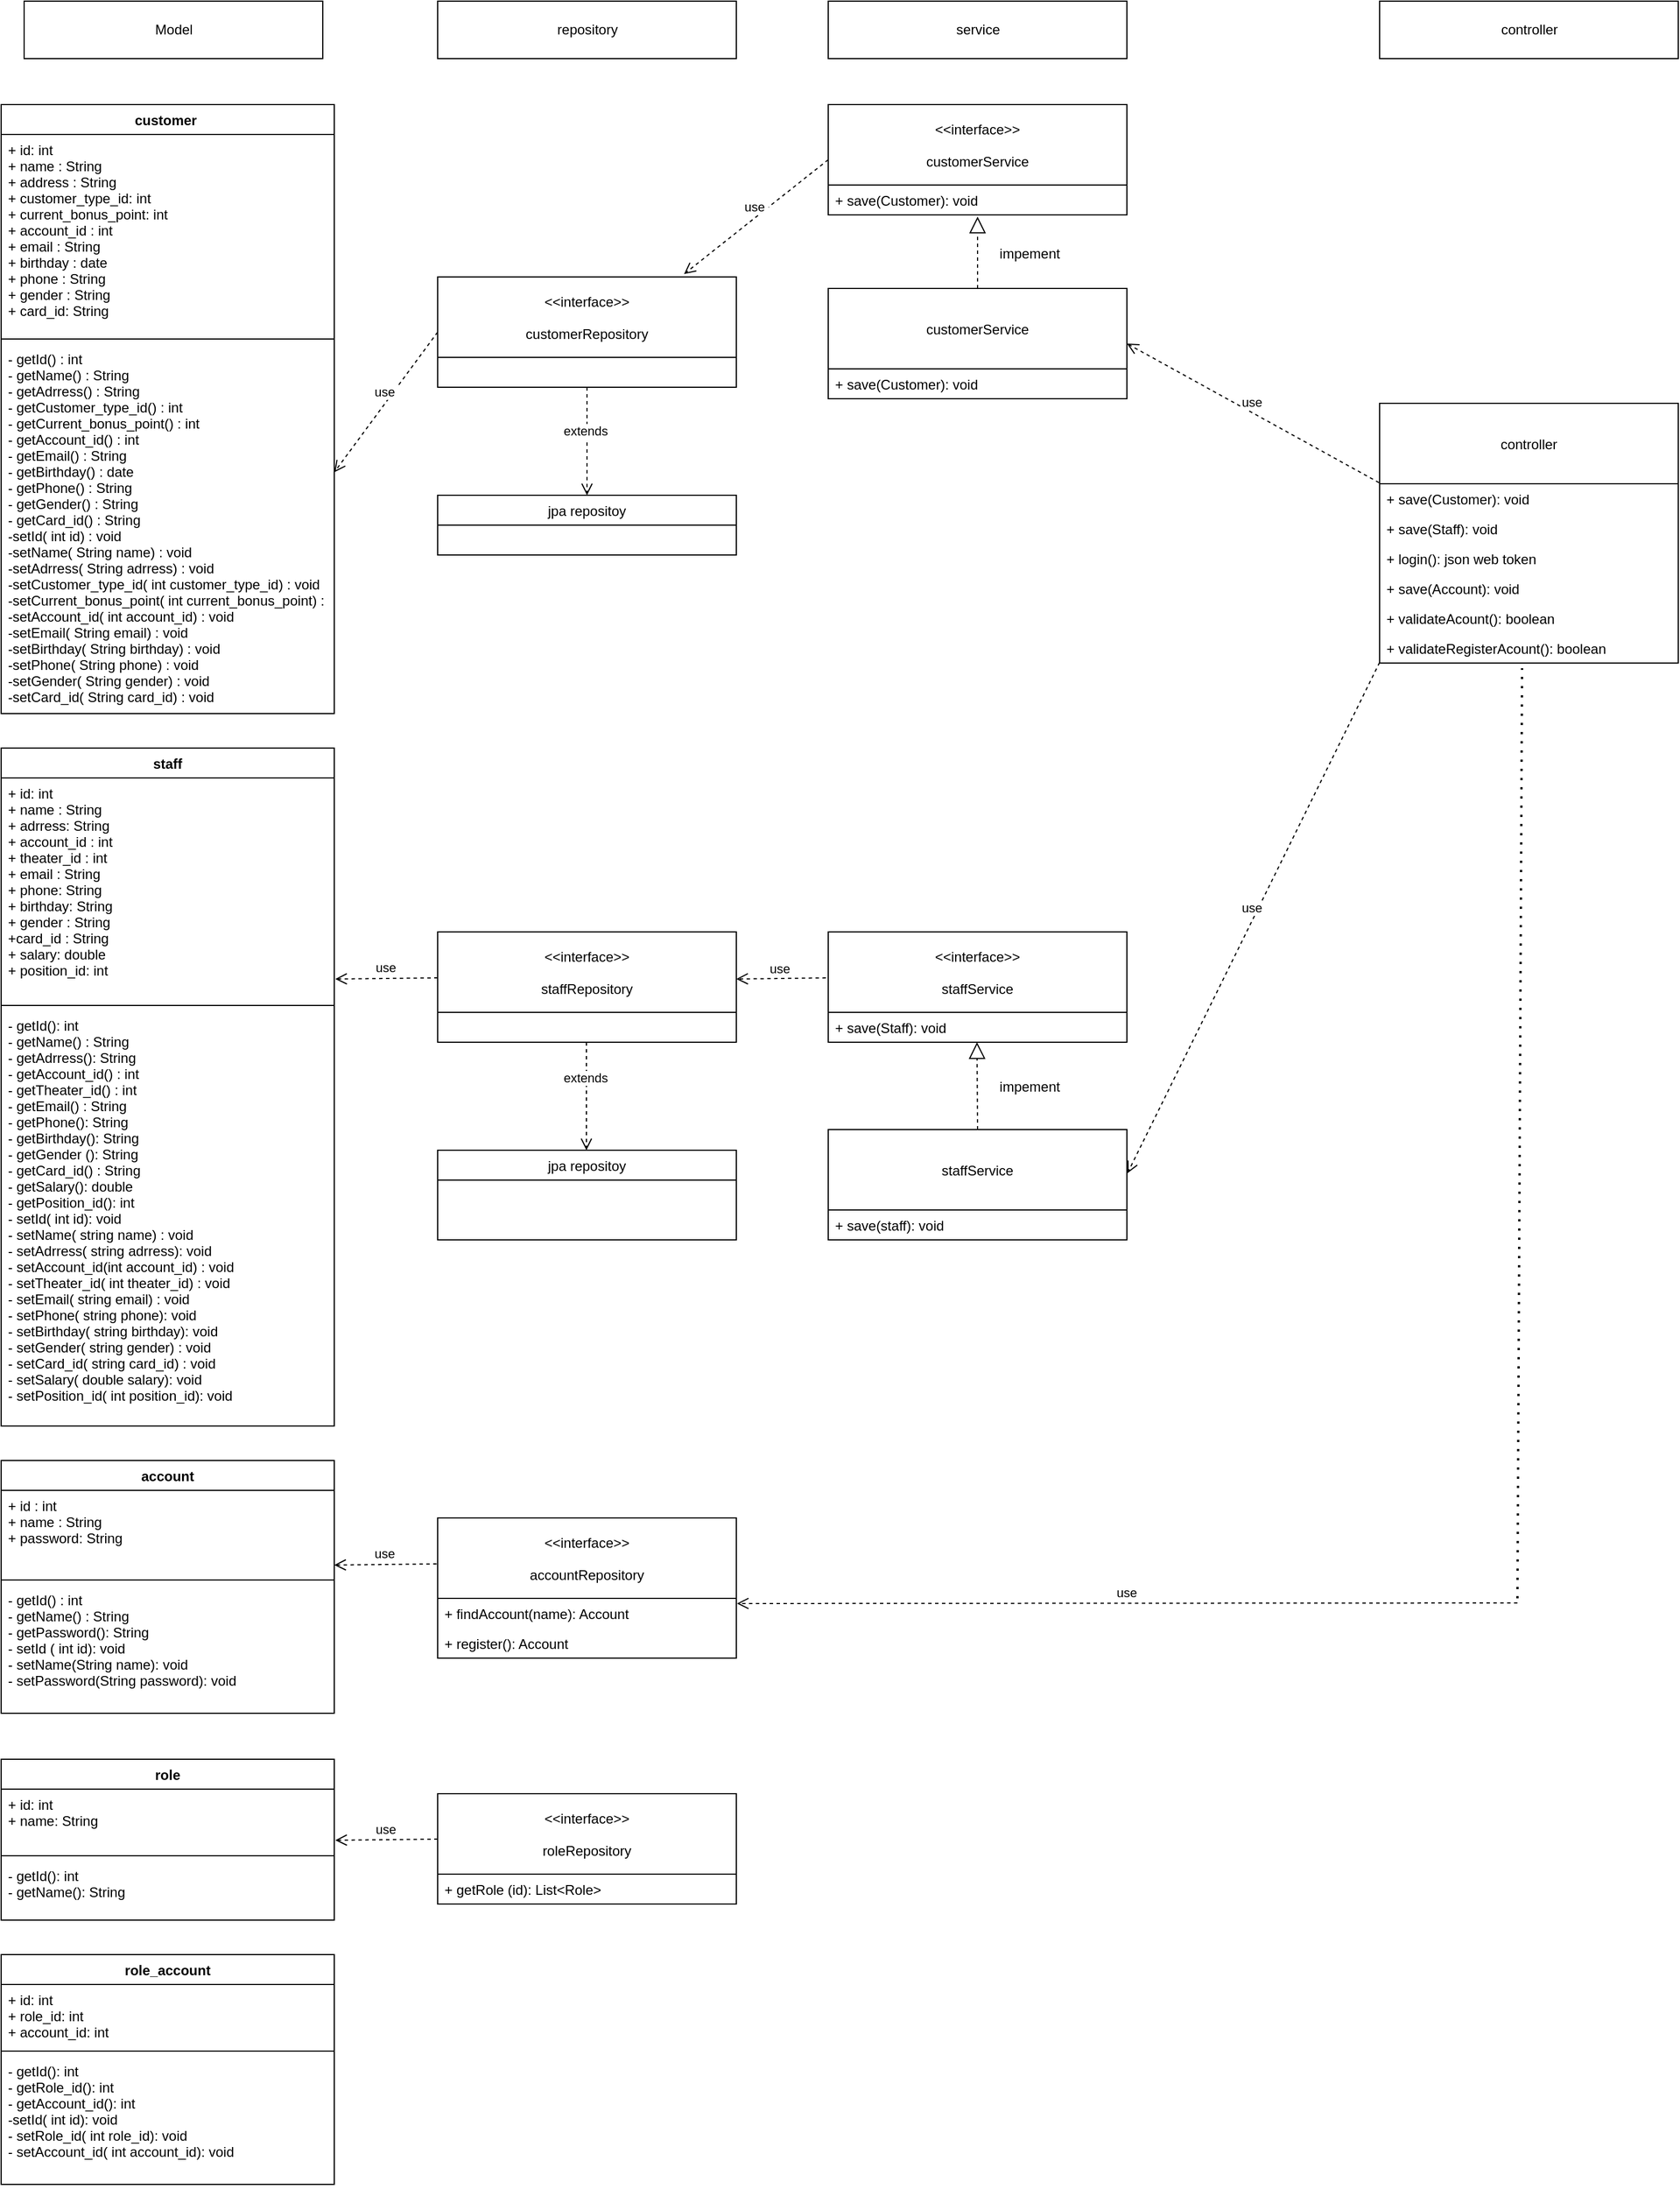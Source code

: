 <mxfile version="13.8.0" type="google"><diagram id="QfFkPxol_lN9uhn7k4nm" name="Page-1"><mxGraphModel dx="1242" dy="722" grid="1" gridSize="10" guides="1" tooltips="1" connect="1" arrows="1" fold="1" page="1" pageScale="1" pageWidth="120000" pageHeight="190000" math="0" shadow="0"><root><mxCell id="0"/><mxCell id="1" parent="0"/><mxCell id="MJo86LF2boDOshzVcEPq-5" value="customer " style="swimlane;fontStyle=1;align=center;verticalAlign=top;childLayout=stackLayout;horizontal=1;startSize=26;horizontalStack=0;resizeParent=1;resizeParentMax=0;resizeLast=0;collapsible=1;marginBottom=0;" parent="1" vertex="1"><mxGeometry x="10" y="120" width="290" height="530" as="geometry"/></mxCell><mxCell id="MJo86LF2boDOshzVcEPq-6" value="+ id: int&#10;+ name : String&#10;+ address : String&#10;+ customer_type_id: int&#10;+ current_bonus_point: int&#10;+ account_id : int&#10;+ email : String&#10;+ birthday : date&#10;+ phone : String&#10;+ gender : String&#10;+ card_id: String" style="text;strokeColor=none;fillColor=none;align=left;verticalAlign=top;spacingLeft=4;spacingRight=4;overflow=hidden;rotatable=0;points=[[0,0.5],[1,0.5]];portConstraint=eastwest;" parent="MJo86LF2boDOshzVcEPq-5" vertex="1"><mxGeometry y="26" width="290" height="174" as="geometry"/></mxCell><mxCell id="MJo86LF2boDOshzVcEPq-7" value="" style="line;strokeWidth=1;fillColor=none;align=left;verticalAlign=middle;spacingTop=-1;spacingLeft=3;spacingRight=3;rotatable=0;labelPosition=right;points=[];portConstraint=eastwest;" parent="MJo86LF2boDOshzVcEPq-5" vertex="1"><mxGeometry y="200" width="290" height="8" as="geometry"/></mxCell><mxCell id="MJo86LF2boDOshzVcEPq-8" value="- getId() : int&#10;- getName() : String&#10;- getAdrress() : String&#10;- getCustomer_type_id() : int&#10;- getCurrent_bonus_point() : int&#10;- getAccount_id() : int&#10;- getEmail() : String&#10;- getBirthday() : date&#10;- getPhone() : String&#10;- getGender() : String&#10;- getCard_id() : String&#10;-setId( int id) : void&#10;-setName( String name) : void&#10;-setAdrress( String adrress) : void&#10;-setCustomer_type_id( int customer_type_id) : void&#10;-setCurrent_bonus_point( int current_bonus_point) : void&#10;-setAccount_id( int account_id) : void&#10;-setEmail( String email) : void&#10;-setBirthday( String birthday) : void&#10;-setPhone( String phone) : void&#10;-setGender( String gender) : void&#10;-setCard_id( String card_id) : void" style="text;strokeColor=none;fillColor=none;align=left;verticalAlign=top;spacingLeft=4;spacingRight=4;overflow=hidden;rotatable=0;points=[[0,0.5],[1,0.5]];portConstraint=eastwest;" parent="MJo86LF2boDOshzVcEPq-5" vertex="1"><mxGeometry y="208" width="290" height="322" as="geometry"/></mxCell><mxCell id="MJo86LF2boDOshzVcEPq-15" value="Model" style="html=1;" parent="1" vertex="1"><mxGeometry x="30" y="30" width="260" height="50" as="geometry"/></mxCell><mxCell id="SBqq6KyAYNf31UtgXbdb-36" value="&lt;&lt;interface&gt;&gt;&#10;&#10;customerService" style="swimlane;fontStyle=0;childLayout=stackLayout;horizontal=1;startSize=70;fillColor=none;horizontalStack=0;resizeParent=1;resizeParentMax=0;resizeLast=0;collapsible=1;marginBottom=0;" parent="1" vertex="1"><mxGeometry x="730" y="120" width="260" height="96" as="geometry"/></mxCell><mxCell id="SBqq6KyAYNf31UtgXbdb-37" value="+ save(Customer): void" style="text;strokeColor=none;fillColor=none;align=left;verticalAlign=top;spacingLeft=4;spacingRight=4;overflow=hidden;rotatable=0;points=[[0,0.5],[1,0.5]];portConstraint=eastwest;" parent="SBqq6KyAYNf31UtgXbdb-36" vertex="1"><mxGeometry y="70" width="260" height="26" as="geometry"/></mxCell><mxCell id="MJo86LF2boDOshzVcEPq-10" value="staff" style="swimlane;fontStyle=1;align=center;verticalAlign=top;childLayout=stackLayout;horizontal=1;startSize=26;horizontalStack=0;resizeParent=1;resizeParentMax=0;resizeLast=0;collapsible=1;marginBottom=0;" parent="1" vertex="1"><mxGeometry x="10" y="680" width="290" height="590" as="geometry"/></mxCell><mxCell id="MJo86LF2boDOshzVcEPq-11" value="+ id: int&#10;+ name : String&#10;+ adrress: String&#10;+ account_id : int&#10;+ theater_id : int&#10;+ email : String&#10;+ phone: String&#10;+ birthday: String&#10;+ gender : String&#10;+card_id : String&#10;+ salary: double&#10;+ position_id: int" style="text;strokeColor=none;fillColor=none;align=left;verticalAlign=top;spacingLeft=4;spacingRight=4;overflow=hidden;rotatable=0;points=[[0,0.5],[1,0.5]];portConstraint=eastwest;" parent="MJo86LF2boDOshzVcEPq-10" vertex="1"><mxGeometry y="26" width="290" height="194" as="geometry"/></mxCell><mxCell id="MJo86LF2boDOshzVcEPq-12" value="" style="line;strokeWidth=1;fillColor=none;align=left;verticalAlign=middle;spacingTop=-1;spacingLeft=3;spacingRight=3;rotatable=0;labelPosition=right;points=[];portConstraint=eastwest;" parent="MJo86LF2boDOshzVcEPq-10" vertex="1"><mxGeometry y="220" width="290" height="8" as="geometry"/></mxCell><mxCell id="MJo86LF2boDOshzVcEPq-13" value="- getId(): int&#10;- getName() : String&#10;- getAdrress(): String&#10;- getAccount_id() : int&#10;- getTheater_id() : int&#10;- getEmail() : String&#10;- getPhone(): String&#10;- getBirthday(): String&#10;- getGender (): String&#10;- getCard_id() : String&#10;- getSalary(): double&#10;- getPosition_id(): int&#10;- setId( int id): void&#10;- setName( string name) : void&#10;- setAdrress( string adrress): void&#10;- setAccount_id(int account_id) : void&#10;- setTheater_id( int theater_id) : void&#10;- setEmail( string email) : void&#10;- setPhone( string phone): void&#10;- setBirthday( string birthday): void&#10;- setGender( string gender) : void&#10;- setCard_id( string card_id) : void&#10;- setSalary( double salary): void&#10;- setPosition_id( int position_id): void" style="text;strokeColor=none;fillColor=none;align=left;verticalAlign=top;spacingLeft=4;spacingRight=4;overflow=hidden;rotatable=0;points=[[0,0.5],[1,0.5]];portConstraint=eastwest;" parent="MJo86LF2boDOshzVcEPq-10" vertex="1"><mxGeometry y="228" width="290" height="362" as="geometry"/></mxCell><mxCell id="SBqq6KyAYNf31UtgXbdb-22" value="&lt;&lt;interface&gt;&gt;&#10;&#10;customerRepository" style="swimlane;fontStyle=0;childLayout=stackLayout;horizontal=1;startSize=70;fillColor=none;horizontalStack=0;resizeParent=1;resizeParentMax=0;resizeLast=0;collapsible=1;marginBottom=0;" parent="1" vertex="1"><mxGeometry x="390" y="270" width="260" height="96" as="geometry"/></mxCell><mxCell id="SBqq6KyAYNf31UtgXbdb-38" value="customerService" style="swimlane;fontStyle=0;childLayout=stackLayout;horizontal=1;startSize=70;fillColor=none;horizontalStack=0;resizeParent=1;resizeParentMax=0;resizeLast=0;collapsible=1;marginBottom=0;" parent="1" vertex="1"><mxGeometry x="730" y="280" width="260" height="96" as="geometry"/></mxCell><mxCell id="SBqq6KyAYNf31UtgXbdb-39" value="+ save(Customer): void" style="text;strokeColor=none;fillColor=none;align=left;verticalAlign=top;spacingLeft=4;spacingRight=4;overflow=hidden;rotatable=0;points=[[0,0.5],[1,0.5]];portConstraint=eastwest;" parent="SBqq6KyAYNf31UtgXbdb-38" vertex="1"><mxGeometry y="70" width="260" height="26" as="geometry"/></mxCell><mxCell id="SBqq6KyAYNf31UtgXbdb-49" value="controller" style="swimlane;fontStyle=0;childLayout=stackLayout;horizontal=1;startSize=70;fillColor=none;horizontalStack=0;resizeParent=1;resizeParentMax=0;resizeLast=0;collapsible=1;marginBottom=0;" parent="1" vertex="1"><mxGeometry x="1210" y="380" width="260" height="226" as="geometry"/></mxCell><mxCell id="SBqq6KyAYNf31UtgXbdb-50" value="+ save(Customer): void" style="text;strokeColor=none;fillColor=none;align=left;verticalAlign=top;spacingLeft=4;spacingRight=4;overflow=hidden;rotatable=0;points=[[0,0.5],[1,0.5]];portConstraint=eastwest;" parent="SBqq6KyAYNf31UtgXbdb-49" vertex="1"><mxGeometry y="70" width="260" height="26" as="geometry"/></mxCell><mxCell id="SBqq6KyAYNf31UtgXbdb-53" value="+ save(Staff): void" style="text;strokeColor=none;fillColor=none;align=left;verticalAlign=top;spacingLeft=4;spacingRight=4;overflow=hidden;rotatable=0;points=[[0,0.5],[1,0.5]];portConstraint=eastwest;" parent="SBqq6KyAYNf31UtgXbdb-49" vertex="1"><mxGeometry y="96" width="260" height="26" as="geometry"/></mxCell><mxCell id="SBqq6KyAYNf31UtgXbdb-54" value="+ login(): json web token" style="text;strokeColor=none;fillColor=none;align=left;verticalAlign=top;spacingLeft=4;spacingRight=4;overflow=hidden;rotatable=0;points=[[0,0.5],[1,0.5]];portConstraint=eastwest;" parent="SBqq6KyAYNf31UtgXbdb-49" vertex="1"><mxGeometry y="122" width="260" height="26" as="geometry"/></mxCell><mxCell id="SBqq6KyAYNf31UtgXbdb-55" value="+ save(Account): void" style="text;strokeColor=none;fillColor=none;align=left;verticalAlign=top;spacingLeft=4;spacingRight=4;overflow=hidden;rotatable=0;points=[[0,0.5],[1,0.5]];portConstraint=eastwest;" parent="SBqq6KyAYNf31UtgXbdb-49" vertex="1"><mxGeometry y="148" width="260" height="26" as="geometry"/></mxCell><mxCell id="IZHyFACh1-PZEJiQZvXn-22" value="+ validateAcount(): boolean" style="text;strokeColor=none;fillColor=none;align=left;verticalAlign=top;spacingLeft=4;spacingRight=4;overflow=hidden;rotatable=0;points=[[0,0.5],[1,0.5]];portConstraint=eastwest;" vertex="1" parent="SBqq6KyAYNf31UtgXbdb-49"><mxGeometry y="174" width="260" height="26" as="geometry"/></mxCell><mxCell id="IZHyFACh1-PZEJiQZvXn-23" value="+ validateRegisterAcount(): boolean" style="text;strokeColor=none;fillColor=none;align=left;verticalAlign=top;spacingLeft=4;spacingRight=4;overflow=hidden;rotatable=0;points=[[0,0.5],[1,0.5]];portConstraint=eastwest;" vertex="1" parent="SBqq6KyAYNf31UtgXbdb-49"><mxGeometry y="200" width="260" height="26" as="geometry"/></mxCell><mxCell id="IZHyFACh1-PZEJiQZvXn-3" value="jpa repositoy" style="swimlane;fontStyle=0;childLayout=stackLayout;horizontal=1;startSize=26;fillColor=none;horizontalStack=0;resizeParent=1;resizeParentMax=0;resizeLast=0;collapsible=1;marginBottom=0;" vertex="1" parent="1"><mxGeometry x="390" y="460" width="260" height="52" as="geometry"/></mxCell><mxCell id="SBqq6KyAYNf31UtgXbdb-1" value="account" style="swimlane;fontStyle=1;align=center;verticalAlign=top;childLayout=stackLayout;horizontal=1;startSize=26;horizontalStack=0;resizeParent=1;resizeParentMax=0;resizeLast=0;collapsible=1;marginBottom=0;" parent="1" vertex="1"><mxGeometry x="10" y="1300" width="290" height="220" as="geometry"/></mxCell><mxCell id="SBqq6KyAYNf31UtgXbdb-2" value="+ id : int&#10;+ name : String&#10;+ password: String" style="text;strokeColor=none;fillColor=none;align=left;verticalAlign=top;spacingLeft=4;spacingRight=4;overflow=hidden;rotatable=0;points=[[0,0.5],[1,0.5]];portConstraint=eastwest;" parent="SBqq6KyAYNf31UtgXbdb-1" vertex="1"><mxGeometry y="26" width="290" height="74" as="geometry"/></mxCell><mxCell id="SBqq6KyAYNf31UtgXbdb-3" value="" style="line;strokeWidth=1;fillColor=none;align=left;verticalAlign=middle;spacingTop=-1;spacingLeft=3;spacingRight=3;rotatable=0;labelPosition=right;points=[];portConstraint=eastwest;" parent="SBqq6KyAYNf31UtgXbdb-1" vertex="1"><mxGeometry y="100" width="290" height="8" as="geometry"/></mxCell><mxCell id="SBqq6KyAYNf31UtgXbdb-4" value="- getId() : int&#10;- getName() : String&#10;- getPassword(): String&#10;- setId ( int id): void&#10;- setName(String name): void&#10;- setPassword(String password): void" style="text;strokeColor=none;fillColor=none;align=left;verticalAlign=top;spacingLeft=4;spacingRight=4;overflow=hidden;rotatable=0;points=[[0,0.5],[1,0.5]];portConstraint=eastwest;" parent="SBqq6KyAYNf31UtgXbdb-1" vertex="1"><mxGeometry y="108" width="290" height="112" as="geometry"/></mxCell><mxCell id="SBqq6KyAYNf31UtgXbdb-28" value="&lt;&lt;interface&gt;&gt;&#10;&#10;staffRepository" style="swimlane;fontStyle=0;childLayout=stackLayout;horizontal=1;startSize=70;fillColor=none;horizontalStack=0;resizeParent=1;resizeParentMax=0;resizeLast=0;collapsible=1;marginBottom=0;" parent="1" vertex="1"><mxGeometry x="390" y="840" width="260" height="96" as="geometry"/></mxCell><mxCell id="SBqq6KyAYNf31UtgXbdb-40" value="&lt;&lt;interface&gt;&gt;&#10;&#10;staffService" style="swimlane;fontStyle=0;childLayout=stackLayout;horizontal=1;startSize=70;fillColor=none;horizontalStack=0;resizeParent=1;resizeParentMax=0;resizeLast=0;collapsible=1;marginBottom=0;" parent="1" vertex="1"><mxGeometry x="730" y="840" width="260" height="96" as="geometry"/></mxCell><mxCell id="SBqq6KyAYNf31UtgXbdb-41" value="+ save(Staff): void" style="text;strokeColor=none;fillColor=none;align=left;verticalAlign=top;spacingLeft=4;spacingRight=4;overflow=hidden;rotatable=0;points=[[0,0.5],[1,0.5]];portConstraint=eastwest;" parent="SBqq6KyAYNf31UtgXbdb-40" vertex="1"><mxGeometry y="70" width="260" height="26" as="geometry"/></mxCell><mxCell id="SBqq6KyAYNf31UtgXbdb-9" value="role" style="swimlane;fontStyle=1;align=center;verticalAlign=top;childLayout=stackLayout;horizontal=1;startSize=26;horizontalStack=0;resizeParent=1;resizeParentMax=0;resizeLast=0;collapsible=1;marginBottom=0;" parent="1" vertex="1"><mxGeometry x="10" y="1560" width="290" height="140" as="geometry"/></mxCell><mxCell id="SBqq6KyAYNf31UtgXbdb-10" value="+ id: int&#10;+ name: String" style="text;strokeColor=none;fillColor=none;align=left;verticalAlign=top;spacingLeft=4;spacingRight=4;overflow=hidden;rotatable=0;points=[[0,0.5],[1,0.5]];portConstraint=eastwest;" parent="SBqq6KyAYNf31UtgXbdb-9" vertex="1"><mxGeometry y="26" width="290" height="54" as="geometry"/></mxCell><mxCell id="SBqq6KyAYNf31UtgXbdb-11" value="" style="line;strokeWidth=1;fillColor=none;align=left;verticalAlign=middle;spacingTop=-1;spacingLeft=3;spacingRight=3;rotatable=0;labelPosition=right;points=[];portConstraint=eastwest;" parent="SBqq6KyAYNf31UtgXbdb-9" vertex="1"><mxGeometry y="80" width="290" height="8" as="geometry"/></mxCell><mxCell id="SBqq6KyAYNf31UtgXbdb-12" value="- getId(): int&#10;- getName(): String&#10;" style="text;strokeColor=none;fillColor=none;align=left;verticalAlign=top;spacingLeft=4;spacingRight=4;overflow=hidden;rotatable=0;points=[[0,0.5],[1,0.5]];portConstraint=eastwest;" parent="SBqq6KyAYNf31UtgXbdb-9" vertex="1"><mxGeometry y="88" width="290" height="52" as="geometry"/></mxCell><mxCell id="IZHyFACh1-PZEJiQZvXn-14" value="jpa repositoy" style="swimlane;fontStyle=0;childLayout=stackLayout;horizontal=1;startSize=26;fillColor=none;horizontalStack=0;resizeParent=1;resizeParentMax=0;resizeLast=0;collapsible=1;marginBottom=0;" vertex="1" parent="1"><mxGeometry x="390" y="1030" width="260" height="78" as="geometry"/></mxCell><mxCell id="SBqq6KyAYNf31UtgXbdb-42" value="staffService" style="swimlane;fontStyle=0;childLayout=stackLayout;horizontal=1;startSize=70;fillColor=none;horizontalStack=0;resizeParent=1;resizeParentMax=0;resizeLast=0;collapsible=1;marginBottom=0;" parent="1" vertex="1"><mxGeometry x="730" y="1012" width="260" height="96" as="geometry"/></mxCell><mxCell id="SBqq6KyAYNf31UtgXbdb-43" value="+ save(staff): void" style="text;strokeColor=none;fillColor=none;align=left;verticalAlign=top;spacingLeft=4;spacingRight=4;overflow=hidden;rotatable=0;points=[[0,0.5],[1,0.5]];portConstraint=eastwest;" parent="SBqq6KyAYNf31UtgXbdb-42" vertex="1"><mxGeometry y="70" width="260" height="26" as="geometry"/></mxCell><mxCell id="SBqq6KyAYNf31UtgXbdb-13" value="role_account" style="swimlane;fontStyle=1;align=center;verticalAlign=top;childLayout=stackLayout;horizontal=1;startSize=26;horizontalStack=0;resizeParent=1;resizeParentMax=0;resizeLast=0;collapsible=1;marginBottom=0;" parent="1" vertex="1"><mxGeometry x="10" y="1730" width="290" height="200" as="geometry"/></mxCell><mxCell id="SBqq6KyAYNf31UtgXbdb-14" value="+ id: int&#10;+ role_id: int&#10;+ account_id: int" style="text;strokeColor=none;fillColor=none;align=left;verticalAlign=top;spacingLeft=4;spacingRight=4;overflow=hidden;rotatable=0;points=[[0,0.5],[1,0.5]];portConstraint=eastwest;" parent="SBqq6KyAYNf31UtgXbdb-13" vertex="1"><mxGeometry y="26" width="290" height="54" as="geometry"/></mxCell><mxCell id="SBqq6KyAYNf31UtgXbdb-15" value="" style="line;strokeWidth=1;fillColor=none;align=left;verticalAlign=middle;spacingTop=-1;spacingLeft=3;spacingRight=3;rotatable=0;labelPosition=right;points=[];portConstraint=eastwest;" parent="SBqq6KyAYNf31UtgXbdb-13" vertex="1"><mxGeometry y="80" width="290" height="8" as="geometry"/></mxCell><mxCell id="SBqq6KyAYNf31UtgXbdb-16" value="- getId(): int&#10;- getRole_id(): int&#10;- getAccount_id(): int&#10;-setId( int id): void&#10;- setRole_id( int role_id): void&#10;- setAccount_id( int account_id): void" style="text;strokeColor=none;fillColor=none;align=left;verticalAlign=top;spacingLeft=4;spacingRight=4;overflow=hidden;rotatable=0;points=[[0,0.5],[1,0.5]];portConstraint=eastwest;" parent="SBqq6KyAYNf31UtgXbdb-13" vertex="1"><mxGeometry y="88" width="290" height="112" as="geometry"/></mxCell><mxCell id="SBqq6KyAYNf31UtgXbdb-21" value="repository" style="html=1;" parent="1" vertex="1"><mxGeometry x="390" y="30" width="260" height="50" as="geometry"/></mxCell><mxCell id="SBqq6KyAYNf31UtgXbdb-30" value="&lt;&lt;interface&gt;&gt;&#10;&#10;accountRepository" style="swimlane;fontStyle=0;childLayout=stackLayout;horizontal=1;startSize=70;fillColor=none;horizontalStack=0;resizeParent=1;resizeParentMax=0;resizeLast=0;collapsible=1;marginBottom=0;" parent="1" vertex="1"><mxGeometry x="390" y="1350" width="260" height="122" as="geometry"/></mxCell><mxCell id="SBqq6KyAYNf31UtgXbdb-31" value="+ findAccount(name): Account" style="text;strokeColor=none;fillColor=none;align=left;verticalAlign=top;spacingLeft=4;spacingRight=4;overflow=hidden;rotatable=0;points=[[0,0.5],[1,0.5]];portConstraint=eastwest;" parent="SBqq6KyAYNf31UtgXbdb-30" vertex="1"><mxGeometry y="70" width="260" height="26" as="geometry"/></mxCell><mxCell id="SBqq6KyAYNf31UtgXbdb-35" value="+ register(): Account" style="text;strokeColor=none;fillColor=none;align=left;verticalAlign=top;spacingLeft=4;spacingRight=4;overflow=hidden;rotatable=0;points=[[0,0.5],[1,0.5]];portConstraint=eastwest;" parent="SBqq6KyAYNf31UtgXbdb-30" vertex="1"><mxGeometry y="96" width="260" height="26" as="geometry"/></mxCell><mxCell id="SBqq6KyAYNf31UtgXbdb-34" value="service" style="html=1;" parent="1" vertex="1"><mxGeometry x="730" y="30" width="260" height="50" as="geometry"/></mxCell><mxCell id="SBqq6KyAYNf31UtgXbdb-44" value="controller" style="html=1;" parent="1" vertex="1"><mxGeometry x="1210" y="30" width="260" height="50" as="geometry"/></mxCell><mxCell id="IZHyFACh1-PZEJiQZvXn-1" value="use&amp;nbsp;" style="html=1;verticalAlign=bottom;endArrow=open;dashed=1;endSize=8;exitX=0;exitY=0.5;exitDx=0;exitDy=0;" edge="1" parent="1" source="SBqq6KyAYNf31UtgXbdb-22"><mxGeometry relative="1" as="geometry"><mxPoint x="380" y="440" as="sourcePoint"/><mxPoint x="300" y="440" as="targetPoint"/></mxGeometry></mxCell><mxCell id="IZHyFACh1-PZEJiQZvXn-7" value="extends&amp;nbsp;" style="html=1;verticalAlign=bottom;endArrow=open;dashed=1;endSize=8;exitX=0.5;exitY=1;exitDx=0;exitDy=0;entryX=0.5;entryY=0;entryDx=0;entryDy=0;" edge="1" parent="1" source="SBqq6KyAYNf31UtgXbdb-22" target="IZHyFACh1-PZEJiQZvXn-3"><mxGeometry relative="1" as="geometry"><mxPoint x="540" y="350" as="sourcePoint"/><mxPoint x="480" y="450" as="targetPoint"/></mxGeometry></mxCell><mxCell id="IZHyFACh1-PZEJiQZvXn-9" value="use&amp;nbsp;" style="html=1;verticalAlign=bottom;endArrow=open;dashed=1;endSize=8;exitX=0;exitY=0.5;exitDx=0;exitDy=0;entryX=0.825;entryY=-0.026;entryDx=0;entryDy=0;entryPerimeter=0;" edge="1" parent="1" source="SBqq6KyAYNf31UtgXbdb-36" target="SBqq6KyAYNf31UtgXbdb-22"><mxGeometry relative="1" as="geometry"><mxPoint x="710" y="140" as="sourcePoint"/><mxPoint x="620" y="262" as="targetPoint"/></mxGeometry></mxCell><mxCell id="IZHyFACh1-PZEJiQZvXn-10" value="" style="endArrow=block;dashed=1;endFill=0;endSize=12;html=1;entryX=0.5;entryY=1.058;entryDx=0;entryDy=0;entryPerimeter=0;exitX=0.5;exitY=0;exitDx=0;exitDy=0;" edge="1" parent="1" source="SBqq6KyAYNf31UtgXbdb-38" target="SBqq6KyAYNf31UtgXbdb-37"><mxGeometry width="160" relative="1" as="geometry"><mxPoint x="820" y="260" as="sourcePoint"/><mxPoint x="1000" y="230" as="targetPoint"/></mxGeometry></mxCell><mxCell id="IZHyFACh1-PZEJiQZvXn-11" value="impement" style="text;html=1;align=center;verticalAlign=middle;resizable=0;points=[];autosize=1;" vertex="1" parent="1"><mxGeometry x="870" y="240" width="70" height="20" as="geometry"/></mxCell><mxCell id="IZHyFACh1-PZEJiQZvXn-12" value="use&amp;nbsp;" style="html=1;verticalAlign=bottom;endArrow=open;dashed=1;endSize=8;exitX=-0.002;exitY=-0.038;exitDx=0;exitDy=0;entryX=1;entryY=0.5;entryDx=0;entryDy=0;exitPerimeter=0;" edge="1" parent="1" source="SBqq6KyAYNf31UtgXbdb-50" target="SBqq6KyAYNf31UtgXbdb-38"><mxGeometry relative="1" as="geometry"><mxPoint x="1155.5" y="430" as="sourcePoint"/><mxPoint x="1030" y="529.504" as="targetPoint"/></mxGeometry></mxCell><mxCell id="IZHyFACh1-PZEJiQZvXn-13" value="use&amp;nbsp;" style="html=1;verticalAlign=bottom;endArrow=open;dashed=1;endSize=8;exitX=0;exitY=0.5;exitDx=0;exitDy=0;entryX=1.003;entryY=0.902;entryDx=0;entryDy=0;entryPerimeter=0;" edge="1" parent="1" target="MJo86LF2boDOshzVcEPq-11"><mxGeometry relative="1" as="geometry"><mxPoint x="390" y="880" as="sourcePoint"/><mxPoint x="300" y="1002" as="targetPoint"/></mxGeometry></mxCell><mxCell id="IZHyFACh1-PZEJiQZvXn-15" value="extends&amp;nbsp;" style="html=1;verticalAlign=bottom;endArrow=open;dashed=1;endSize=8;exitX=0.5;exitY=1;exitDx=0;exitDy=0;entryX=0.5;entryY=0;entryDx=0;entryDy=0;" edge="1" parent="1"><mxGeometry x="-0.149" relative="1" as="geometry"><mxPoint x="519.5" y="936" as="sourcePoint"/><mxPoint x="519.5" y="1030" as="targetPoint"/><mxPoint as="offset"/></mxGeometry></mxCell><mxCell id="IZHyFACh1-PZEJiQZvXn-16" value="" style="endArrow=block;dashed=1;endFill=0;endSize=12;html=1;entryX=0.5;entryY=1.058;entryDx=0;entryDy=0;entryPerimeter=0;exitX=0.5;exitY=0;exitDx=0;exitDy=0;" edge="1" parent="1" source="SBqq6KyAYNf31UtgXbdb-42"><mxGeometry width="160" relative="1" as="geometry"><mxPoint x="859.5" y="998.49" as="sourcePoint"/><mxPoint x="859.5" y="935.998" as="targetPoint"/></mxGeometry></mxCell><mxCell id="IZHyFACh1-PZEJiQZvXn-17" value="impement" style="text;html=1;align=center;verticalAlign=middle;resizable=0;points=[];autosize=1;" vertex="1" parent="1"><mxGeometry x="870" y="965" width="70" height="20" as="geometry"/></mxCell><mxCell id="IZHyFACh1-PZEJiQZvXn-18" value="use&amp;nbsp;" style="html=1;verticalAlign=bottom;endArrow=open;dashed=1;endSize=8;exitX=-0.008;exitY=0.417;exitDx=0;exitDy=0;entryX=1.003;entryY=0.902;entryDx=0;entryDy=0;entryPerimeter=0;exitPerimeter=0;" edge="1" parent="1" source="SBqq6KyAYNf31UtgXbdb-40"><mxGeometry relative="1" as="geometry"><mxPoint x="739.13" y="880" as="sourcePoint"/><mxPoint x="650.0" y="880.988" as="targetPoint"/></mxGeometry></mxCell><mxCell id="IZHyFACh1-PZEJiQZvXn-19" value="use&amp;nbsp;" style="html=1;verticalAlign=bottom;endArrow=open;dashed=1;endSize=8;exitX=0;exitY=0.5;exitDx=0;exitDy=0;entryX=1.003;entryY=0.902;entryDx=0;entryDy=0;entryPerimeter=0;" edge="1" parent="1"><mxGeometry relative="1" as="geometry"><mxPoint x="389.13" y="1390" as="sourcePoint"/><mxPoint x="300.0" y="1390.988" as="targetPoint"/></mxGeometry></mxCell><mxCell id="IZHyFACh1-PZEJiQZvXn-20" value="use&amp;nbsp;" style="html=1;verticalAlign=bottom;endArrow=open;dashed=1;endSize=8;exitX=0;exitY=0.5;exitDx=0;exitDy=0;entryX=1.003;entryY=0.902;entryDx=0;entryDy=0;entryPerimeter=0;" edge="1" parent="1"><mxGeometry relative="1" as="geometry"><mxPoint x="390.0" y="1629.5" as="sourcePoint"/><mxPoint x="300.87" y="1630.488" as="targetPoint"/></mxGeometry></mxCell><mxCell id="IZHyFACh1-PZEJiQZvXn-21" value="use&amp;nbsp;" style="html=1;verticalAlign=bottom;endArrow=open;dashed=1;endSize=8;entryX=1;entryY=0.5;entryDx=0;entryDy=0;exitX=0;exitY=0.981;exitDx=0;exitDy=0;exitPerimeter=0;" edge="1" parent="1" source="IZHyFACh1-PZEJiQZvXn-23"><mxGeometry relative="1" as="geometry"><mxPoint x="1214" y="580" as="sourcePoint"/><mxPoint x="990.52" y="1050" as="targetPoint"/></mxGeometry></mxCell><mxCell id="IZHyFACh1-PZEJiQZvXn-24" value="use&amp;nbsp;" style="html=1;verticalAlign=bottom;endArrow=open;dashed=1;endSize=8;entryX=1;entryY=0.5;entryDx=0;entryDy=0;" edge="1" parent="1"><mxGeometry relative="1" as="geometry"><mxPoint x="1330" y="1424" as="sourcePoint"/><mxPoint x="650.52" y="1424.49" as="targetPoint"/></mxGeometry></mxCell><mxCell id="IZHyFACh1-PZEJiQZvXn-25" value="" style="endArrow=none;dashed=1;html=1;dashPattern=1 3;strokeWidth=2;entryX=0.477;entryY=1.173;entryDx=0;entryDy=0;entryPerimeter=0;" edge="1" parent="1" target="IZHyFACh1-PZEJiQZvXn-23"><mxGeometry width="50" height="50" relative="1" as="geometry"><mxPoint x="1330" y="1420" as="sourcePoint"/><mxPoint x="1120" y="990" as="targetPoint"/></mxGeometry></mxCell><mxCell id="SBqq6KyAYNf31UtgXbdb-32" value="&lt;&lt;interface&gt;&gt;&#10;&#10;roleRepository" style="swimlane;fontStyle=0;childLayout=stackLayout;horizontal=1;startSize=70;fillColor=none;horizontalStack=0;resizeParent=1;resizeParentMax=0;resizeLast=0;collapsible=1;marginBottom=0;" parent="1" vertex="1"><mxGeometry x="390" y="1590" width="260" height="96" as="geometry"/></mxCell><mxCell id="SBqq6KyAYNf31UtgXbdb-33" value="+ getRole (id): List&lt;Role&gt;" style="text;strokeColor=none;fillColor=none;align=left;verticalAlign=top;spacingLeft=4;spacingRight=4;overflow=hidden;rotatable=0;points=[[0,0.5],[1,0.5]];portConstraint=eastwest;" parent="SBqq6KyAYNf31UtgXbdb-32" vertex="1"><mxGeometry y="70" width="260" height="26" as="geometry"/></mxCell></root></mxGraphModel></diagram></mxfile>